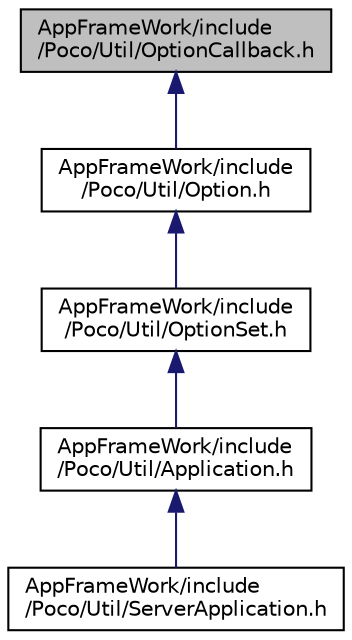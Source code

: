 digraph "AppFrameWork/include/Poco/Util/OptionCallback.h"
{
 // LATEX_PDF_SIZE
  edge [fontname="Helvetica",fontsize="10",labelfontname="Helvetica",labelfontsize="10"];
  node [fontname="Helvetica",fontsize="10",shape=record];
  Node1 [label="AppFrameWork/include\l/Poco/Util/OptionCallback.h",height=0.2,width=0.4,color="black", fillcolor="grey75", style="filled", fontcolor="black",tooltip=" "];
  Node1 -> Node2 [dir="back",color="midnightblue",fontsize="10",style="solid"];
  Node2 [label="AppFrameWork/include\l/Poco/Util/Option.h",height=0.2,width=0.4,color="black", fillcolor="white", style="filled",URL="$Option_8h.html",tooltip=" "];
  Node2 -> Node3 [dir="back",color="midnightblue",fontsize="10",style="solid"];
  Node3 [label="AppFrameWork/include\l/Poco/Util/OptionSet.h",height=0.2,width=0.4,color="black", fillcolor="white", style="filled",URL="$OptionSet_8h.html",tooltip=" "];
  Node3 -> Node4 [dir="back",color="midnightblue",fontsize="10",style="solid"];
  Node4 [label="AppFrameWork/include\l/Poco/Util/Application.h",height=0.2,width=0.4,color="black", fillcolor="white", style="filled",URL="$Application_8h.html",tooltip=" "];
  Node4 -> Node5 [dir="back",color="midnightblue",fontsize="10",style="solid"];
  Node5 [label="AppFrameWork/include\l/Poco/Util/ServerApplication.h",height=0.2,width=0.4,color="black", fillcolor="white", style="filled",URL="$ServerApplication_8h.html",tooltip=" "];
}
